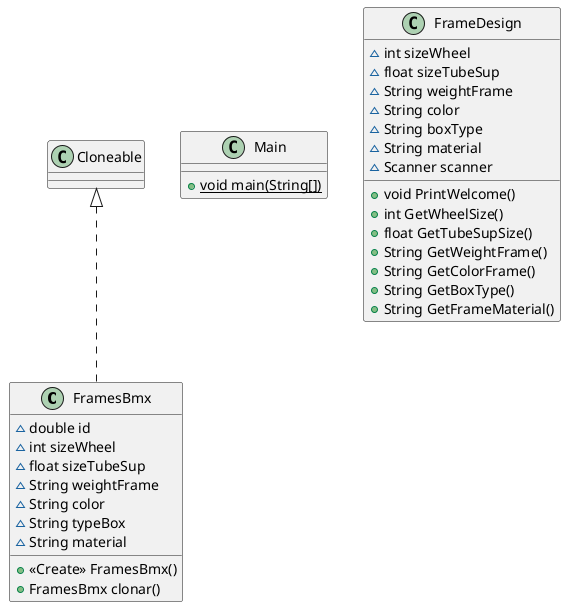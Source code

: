 @startuml
class FramesBmx {
~ double id
~ int sizeWheel
~ float sizeTubeSup
~ String weightFrame
~ String color
~ String typeBox
~ String material
+ <<Create>> FramesBmx()
+ FramesBmx clonar()
}


class Main {
+ {static} void main(String[])
}

class FrameDesign {
~ int sizeWheel
~ float sizeTubeSup
~ String weightFrame
~ String color
~ String boxType
~ String material
~ Scanner scanner
+ void PrintWelcome()
+ int GetWheelSize()
+ float GetTubeSupSize()
+ String GetWeightFrame()
+ String GetColorFrame()
+ String GetBoxType()
+ String GetFrameMaterial()
}




Cloneable <|.. FramesBmx
@enduml